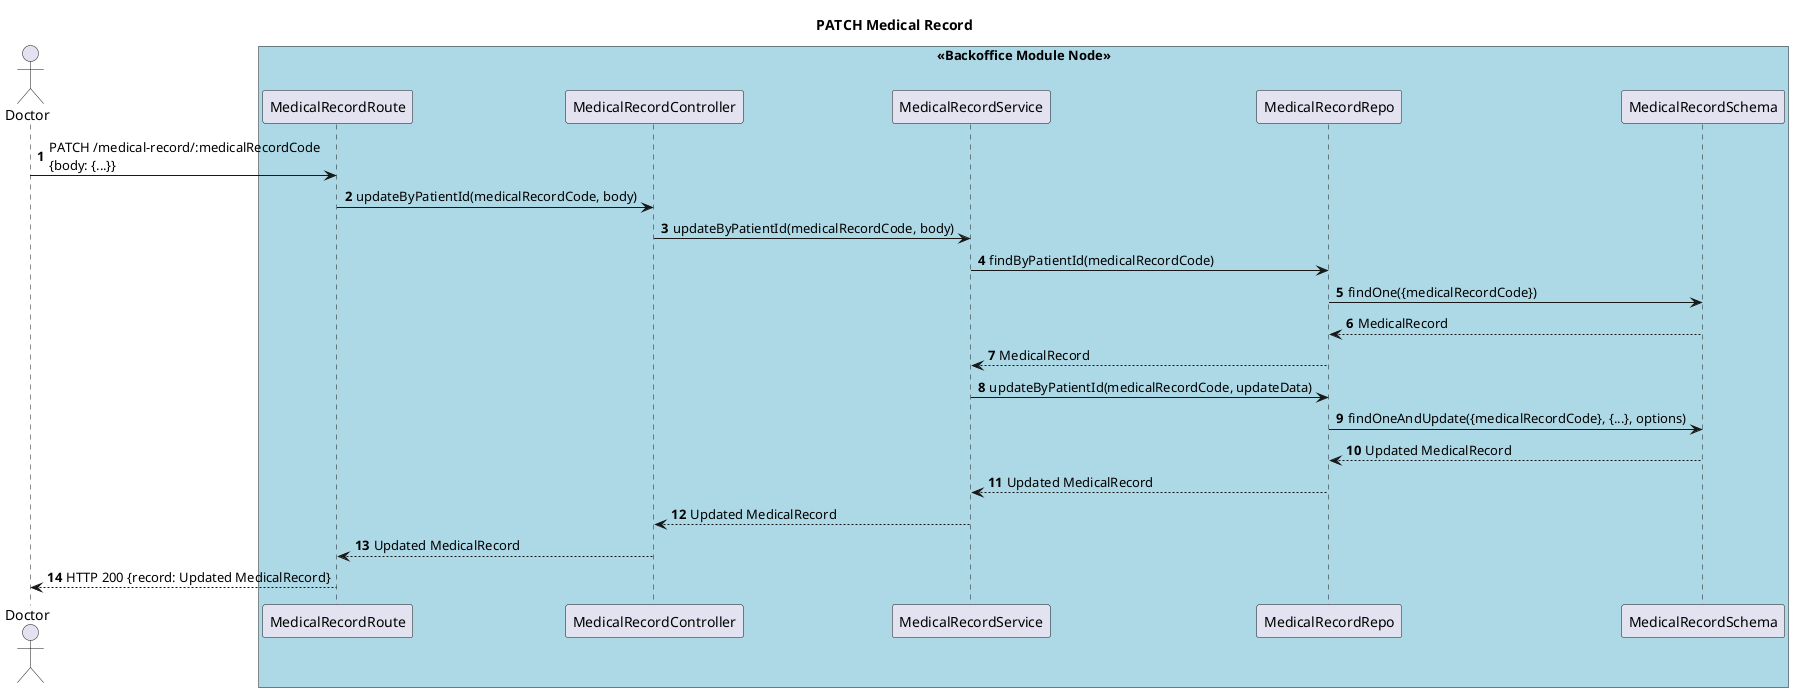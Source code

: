 @startuml

autonumber

actor "Doctor" as doc

title "PATCH Medical Record"

box "<<Backoffice Module Node>>" #LightBlue
participant MedicalRecordRoute as route
participant MedicalRecordController as controller
participant MedicalRecordService as service
participant MedicalRecordRepo as repo
participant MedicalRecordSchema as schema
end box

doc -> route: PATCH /medical-record/:medicalRecordCode\n{body: {...}}
route -> controller: updateByPatientId(medicalRecordCode, body)
controller -> service: updateByPatientId(medicalRecordCode, body)
service -> repo: findByPatientId(medicalRecordCode)
repo -> schema: findOne({medicalRecordCode})
schema --> repo: MedicalRecord
repo --> service: MedicalRecord
service -> repo: updateByPatientId(medicalRecordCode, updateData)
repo -> schema: findOneAndUpdate({medicalRecordCode}, {...}, options)
schema --> repo: Updated MedicalRecord
repo --> service: Updated MedicalRecord
service --> controller: Updated MedicalRecord
controller --> route: Updated MedicalRecord
route --> doc: HTTP 200 {record: Updated MedicalRecord}

@enduml
